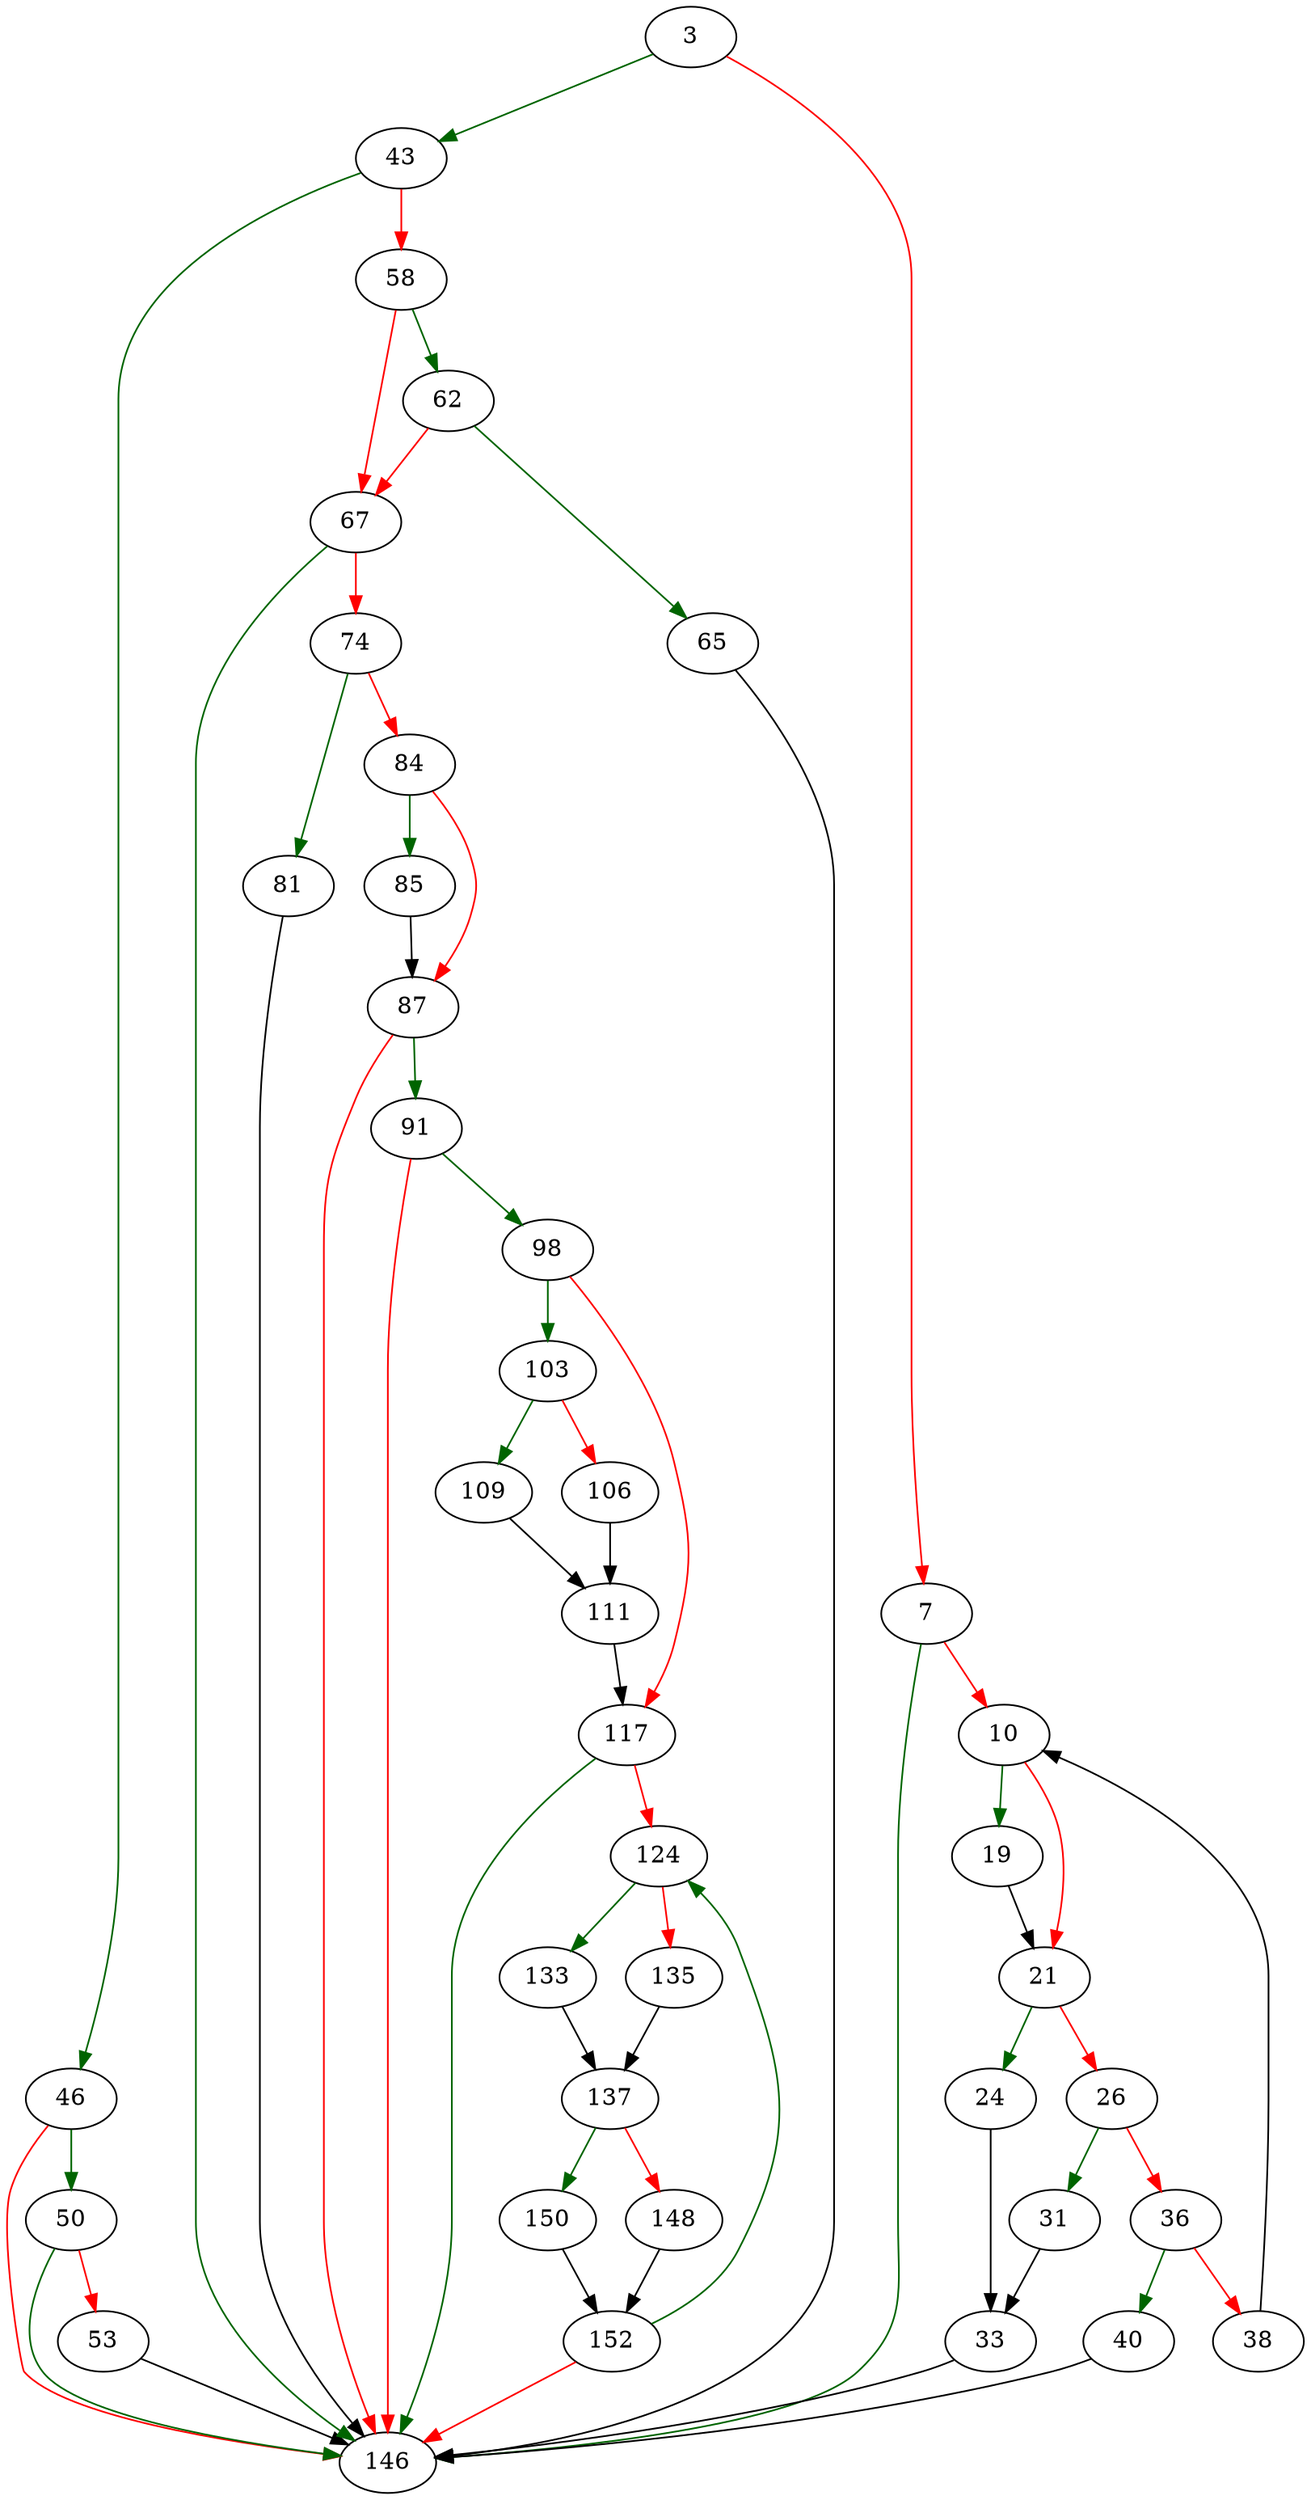 strict digraph "mgetgroups" {
	// Node definitions.
	3 [entry=true];
	43;
	7;
	146;
	10;
	19;
	21;
	24;
	26;
	33;
	31;
	36;
	40;
	38;
	46;
	58;
	50;
	53;
	62;
	67;
	65;
	74;
	81;
	84;
	85;
	87;
	91;
	98;
	103;
	117;
	109;
	106;
	111;
	124;
	133;
	135;
	137;
	150;
	148;
	152;

	// Edge definitions.
	3 -> 43 [
		color=darkgreen
		cond=true
	];
	3 -> 7 [
		color=red
		cond=false
	];
	43 -> 46 [
		color=darkgreen
		cond=true
	];
	43 -> 58 [
		color=red
		cond=false
	];
	7 -> 146 [
		color=darkgreen
		cond=true
	];
	7 -> 10 [
		color=red
		cond=false
	];
	10 -> 19 [
		color=darkgreen
		cond=true
	];
	10 -> 21 [
		color=red
		cond=false
	];
	19 -> 21;
	21 -> 24 [
		color=darkgreen
		cond=true
	];
	21 -> 26 [
		color=red
		cond=false
	];
	24 -> 33;
	26 -> 31 [
		color=darkgreen
		cond=true
	];
	26 -> 36 [
		color=red
		cond=false
	];
	33 -> 146;
	31 -> 33;
	36 -> 40 [
		color=darkgreen
		cond=true
	];
	36 -> 38 [
		color=red
		cond=false
	];
	40 -> 146;
	38 -> 10;
	46 -> 146 [
		color=red
		cond=false
	];
	46 -> 50 [
		color=darkgreen
		cond=true
	];
	58 -> 62 [
		color=darkgreen
		cond=true
	];
	58 -> 67 [
		color=red
		cond=false
	];
	50 -> 146 [
		color=darkgreen
		cond=true
	];
	50 -> 53 [
		color=red
		cond=false
	];
	53 -> 146;
	62 -> 67 [
		color=red
		cond=false
	];
	62 -> 65 [
		color=darkgreen
		cond=true
	];
	67 -> 146 [
		color=darkgreen
		cond=true
	];
	67 -> 74 [
		color=red
		cond=false
	];
	65 -> 146;
	74 -> 81 [
		color=darkgreen
		cond=true
	];
	74 -> 84 [
		color=red
		cond=false
	];
	81 -> 146;
	84 -> 85 [
		color=darkgreen
		cond=true
	];
	84 -> 87 [
		color=red
		cond=false
	];
	85 -> 87;
	87 -> 146 [
		color=red
		cond=false
	];
	87 -> 91 [
		color=darkgreen
		cond=true
	];
	91 -> 146 [
		color=red
		cond=false
	];
	91 -> 98 [
		color=darkgreen
		cond=true
	];
	98 -> 103 [
		color=darkgreen
		cond=true
	];
	98 -> 117 [
		color=red
		cond=false
	];
	103 -> 109 [
		color=darkgreen
		cond=true
	];
	103 -> 106 [
		color=red
		cond=false
	];
	117 -> 146 [
		color=darkgreen
		cond=true
	];
	117 -> 124 [
		color=red
		cond=false
	];
	109 -> 111;
	106 -> 111;
	111 -> 117;
	124 -> 133 [
		color=darkgreen
		cond=true
	];
	124 -> 135 [
		color=red
		cond=false
	];
	133 -> 137;
	135 -> 137;
	137 -> 150 [
		color=darkgreen
		cond=true
	];
	137 -> 148 [
		color=red
		cond=false
	];
	150 -> 152;
	148 -> 152;
	152 -> 146 [
		color=red
		cond=false
	];
	152 -> 124 [
		color=darkgreen
		cond=true
	];
}